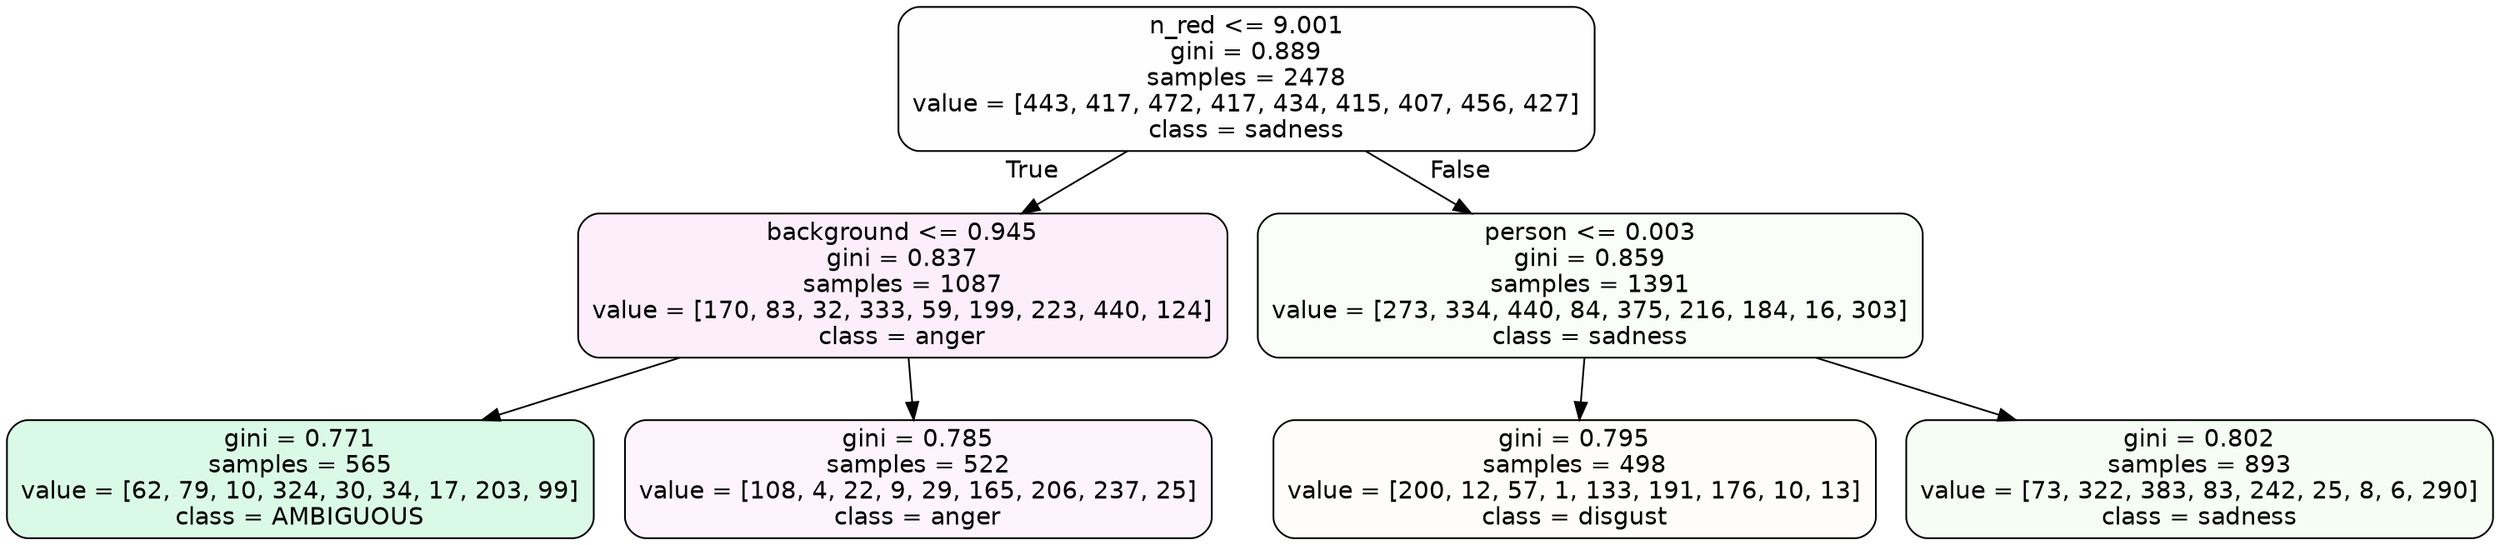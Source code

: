digraph Tree {
node [shape=box, style="filled, rounded", color="black", fontname=helvetica] ;
edge [fontname=helvetica] ;
0 [label="n_red <= 9.001\ngini = 0.889\nsamples = 2478\nvalue = [443, 417, 472, 417, 434, 415, 407, 456, 427]\nclass = sadness", fillcolor="#64e53901"] ;
1 [label="background <= 0.945\ngini = 0.837\nsamples = 1087\nvalue = [170, 83, 32, 333, 59, 199, 223, 440, 124]\nclass = anger", fillcolor="#e539d715"] ;
0 -> 1 [labeldistance=2.5, labelangle=45, headlabel="True"] ;
2 [label="gini = 0.771\nsamples = 565\nvalue = [62, 79, 10, 324, 30, 34, 17, 203, 99]\nclass = AMBIGUOUS", fillcolor="#39e5812f"] ;
1 -> 2 ;
3 [label="gini = 0.785\nsamples = 522\nvalue = [108, 4, 22, 9, 29, 165, 206, 237, 25]\nclass = anger", fillcolor="#e539d70d"] ;
1 -> 3 ;
4 [label="person <= 0.003\ngini = 0.859\nsamples = 1391\nvalue = [273, 334, 440, 84, 375, 216, 184, 16, 303]\nclass = sadness", fillcolor="#64e53909"] ;
0 -> 4 [labeldistance=2.5, labelangle=-45, headlabel="False"] ;
5 [label="gini = 0.795\nsamples = 498\nvalue = [200, 12, 57, 1, 133, 191, 176, 10, 13]\nclass = disgust", fillcolor="#e5813904"] ;
4 -> 5 ;
6 [label="gini = 0.802\nsamples = 893\nvalue = [73, 322, 383, 83, 242, 25, 8, 6, 290]\nclass = sadness", fillcolor="#64e5390e"] ;
4 -> 6 ;
}